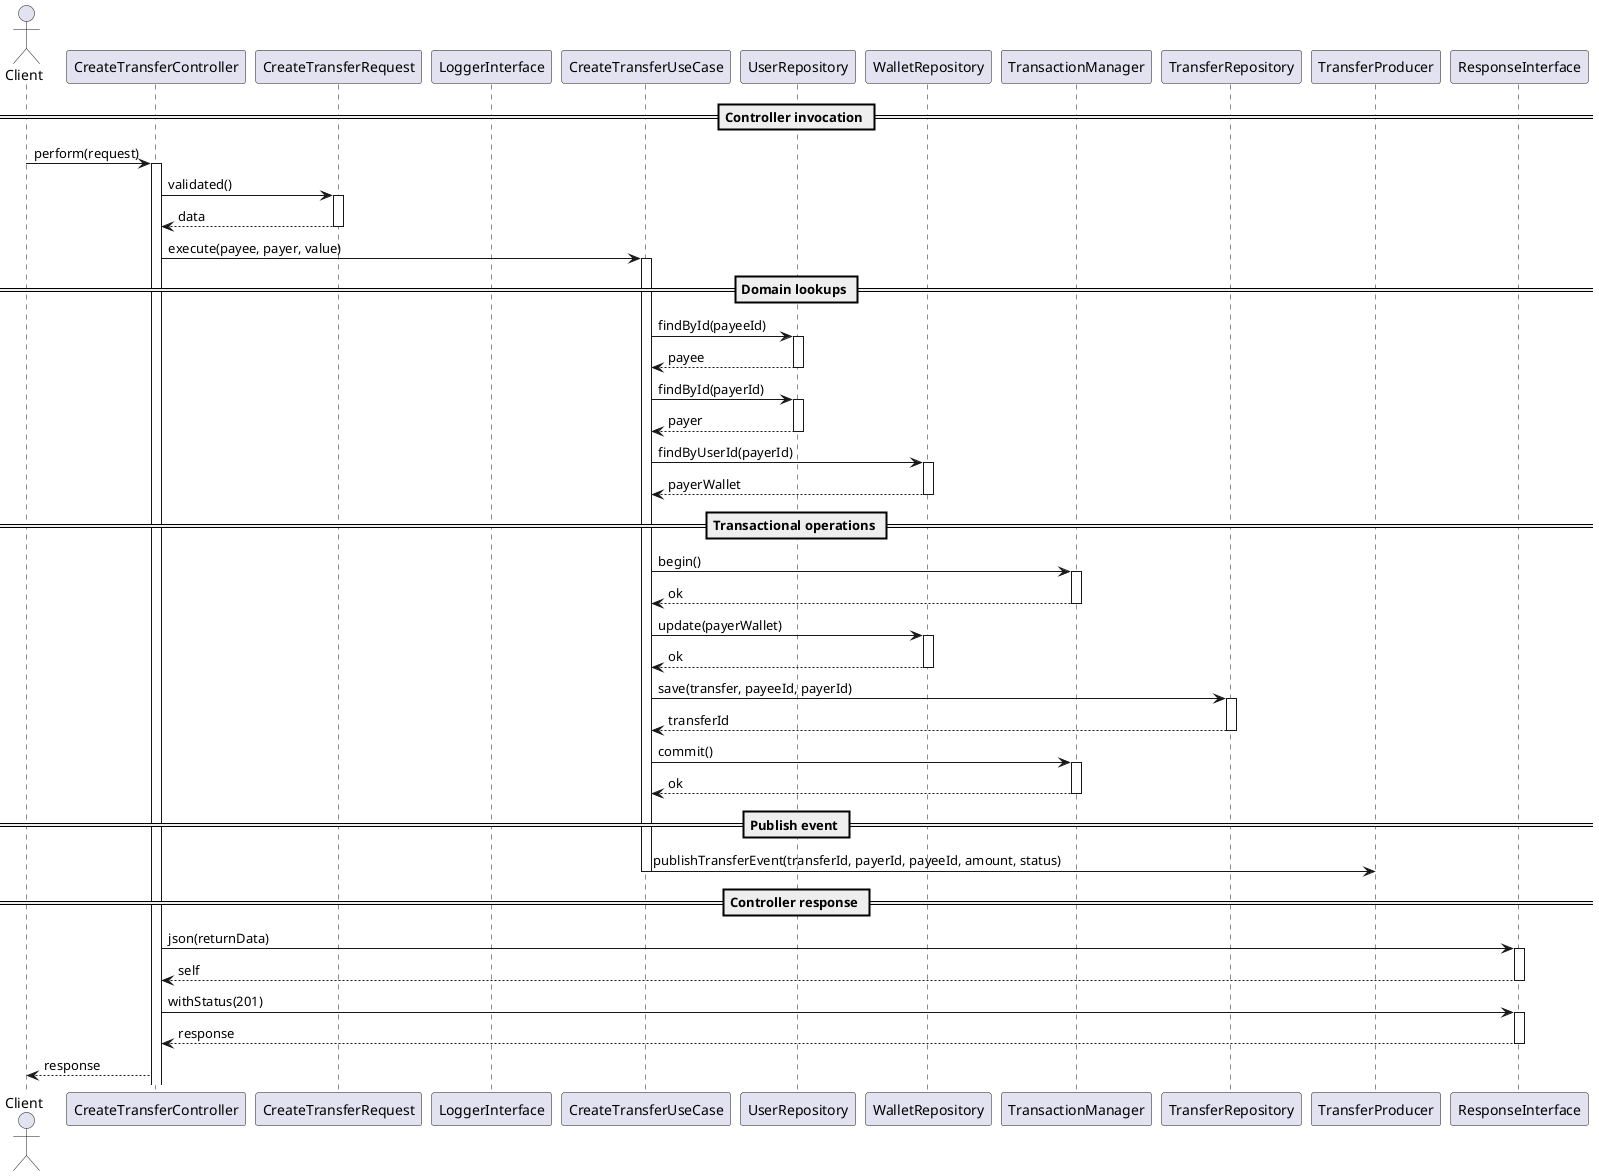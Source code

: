 @startuml
actor Client

participant "CreateTransferController" as CTC
participant "CreateTransferRequest" as CTR
participant "LoggerInterface" as LOG
participant "CreateTransferUseCase" as CTUC
participant "UserRepository" as UR
participant "WalletRepository" as WR
participant "TransactionManager" as TM
participant "TransferRepository" as TR
participant "TransferProducer" as TP
participant "ResponseInterface" as RESP

== Controller invocation ==
Client -> CTC: perform(request)
activate CTC

CTC -> CTR: validated()
activate CTR
CTR --> CTC: data
deactivate CTR

CTC -> CTUC: execute(payee, payer, value)
activate CTUC

== Domain lookups ==
CTUC -> UR: findById(payeeId)
activate UR
UR --> CTUC: payee
deactivate UR

CTUC -> UR: findById(payerId)
activate UR
UR --> CTUC: payer
deactivate UR

CTUC -> WR: findByUserId(payerId)
activate WR
WR --> CTUC: payerWallet
deactivate WR

== Transactional operations ==
CTUC -> TM: begin()
activate TM
TM --> CTUC: ok
deactivate TM

CTUC -> WR: update(payerWallet)
activate WR
WR --> CTUC: ok
deactivate WR

CTUC -> TR: save(transfer, payeeId, payerId)
activate TR
TR --> CTUC: transferId
deactivate TR

CTUC -> TM: commit()
activate TM
TM --> CTUC: ok
deactivate TM

== Publish event ==
CTUC -> TP: publishTransferEvent(transferId, payerId, payeeId, amount, status)

deactivate CTUC

== Controller response ==
CTC -> RESP: json(returnData)
activate RESP
RESP --> CTC: self
deactivate RESP

CTC -> RESP: withStatus(201)
activate RESP
RESP --> CTC: response
deactivate RESP

CTC --> Client: response
@enduml